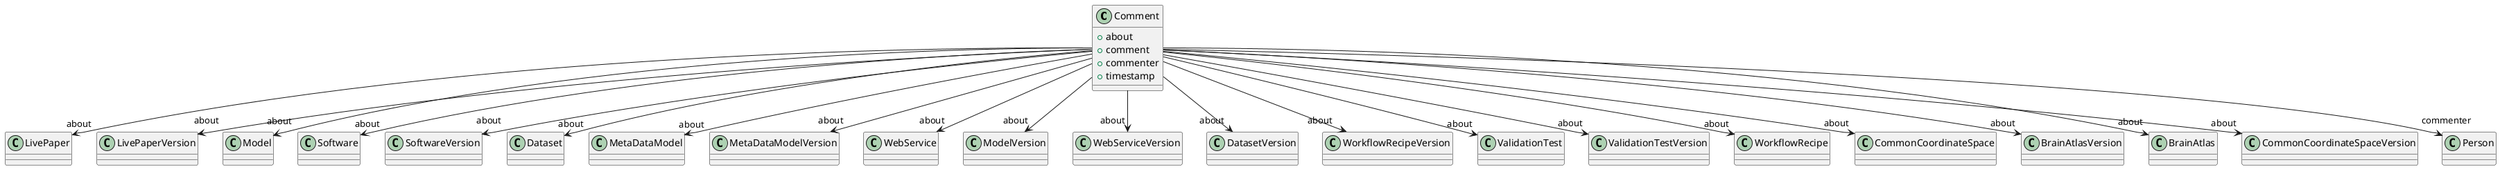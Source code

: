 @startuml
class Comment {
+about
+comment
+commenter
+timestamp

}
Comment -d-> "about" LivePaper
Comment -d-> "about" LivePaperVersion
Comment -d-> "about" Model
Comment -d-> "about" Software
Comment -d-> "about" SoftwareVersion
Comment -d-> "about" Dataset
Comment -d-> "about" MetaDataModel
Comment -d-> "about" MetaDataModelVersion
Comment -d-> "about" WebService
Comment -d-> "about" ModelVersion
Comment -d-> "about" WebServiceVersion
Comment -d-> "about" DatasetVersion
Comment -d-> "about" WorkflowRecipeVersion
Comment -d-> "about" ValidationTest
Comment -d-> "about" ValidationTestVersion
Comment -d-> "about" WorkflowRecipe
Comment -d-> "about" CommonCoordinateSpace
Comment -d-> "about" BrainAtlasVersion
Comment -d-> "about" BrainAtlas
Comment -d-> "about" CommonCoordinateSpaceVersion
Comment -d-> "commenter" Person

@enduml